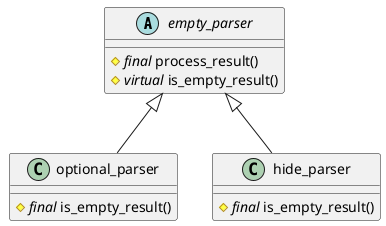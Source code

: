 @startuml
abstract class empty_parser {
	# <i>final</i> process_result()
	# <i>virtual</i> is_empty_result()
}

class optional_parser {
	# <i>final</i> is_empty_result()
}

class hide_parser {
	# <i>final</i> is_empty_result()
}

empty_parser <|-- optional_parser
empty_parser <|-- hide_parser
@enduml
